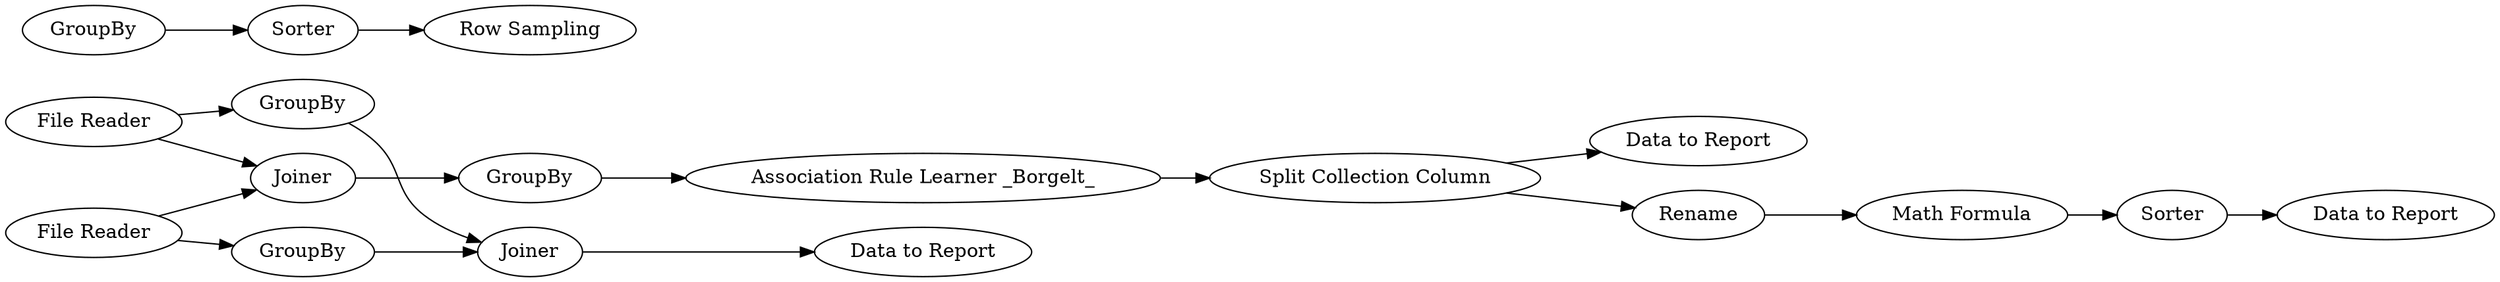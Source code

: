 digraph {
	5 [label=Joiner]
	6 [label="File Reader"]
	7 [label="File Reader"]
	17 [label="Data to Report"]
	18 [label="Data to Report"]
	36 [label=Sorter]
	44 [label=Rename]
	45 [label="Math Formula"]
	46 [label=GroupBy]
	47 [label=GroupBy]
	48 [label=Joiner]
	49 [label="Data to Report"]
	12 [label=GroupBy]
	13 [label="Association Rule Learner _Borgelt_"]
	15 [label=GroupBy]
	16 [label=Sorter]
	22 [label="Row Sampling"]
	43 [label="Split Collection Column"]
	12 -> 13
	13 -> 43
	15 -> 16
	16 -> 22
	5 -> 12
	6 -> 5
	6 -> 47
	7 -> 5
	7 -> 46
	36 -> 18
	44 -> 45
	45 -> 36
	46 -> 48
	47 -> 48
	48 -> 49
	43 -> 17
	43 -> 44
	rankdir=LR
}
